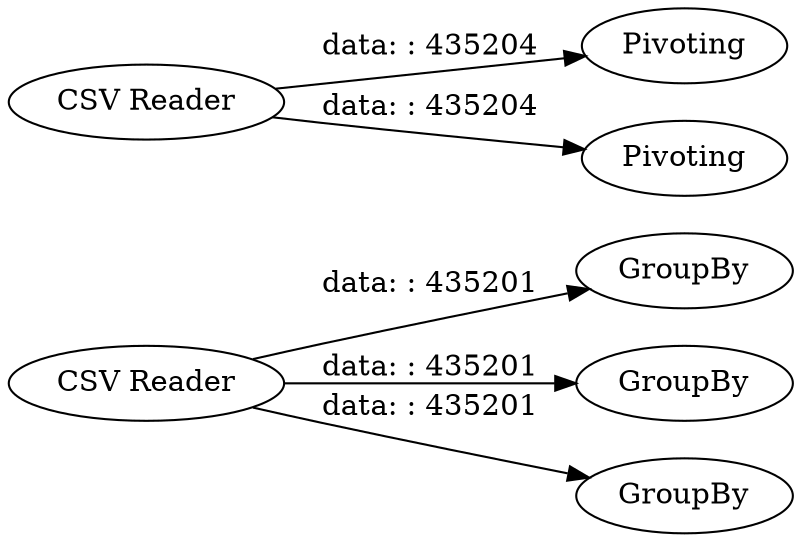 digraph {
	"-354543433881524253_6" [label=GroupBy]
	"-354543433881524253_3" [label=Pivoting]
	"-354543433881524253_1" [label="CSV Reader"]
	"-354543433881524253_5" [label=GroupBy]
	"-354543433881524253_7" [label=GroupBy]
	"-354543433881524253_2" [label="CSV Reader"]
	"-354543433881524253_4" [label=Pivoting]
	"-354543433881524253_2" -> "-354543433881524253_3" [label="data: : 435204"]
	"-354543433881524253_1" -> "-354543433881524253_6" [label="data: : 435201"]
	"-354543433881524253_2" -> "-354543433881524253_4" [label="data: : 435204"]
	"-354543433881524253_1" -> "-354543433881524253_7" [label="data: : 435201"]
	"-354543433881524253_1" -> "-354543433881524253_5" [label="data: : 435201"]
	rankdir=LR
}
